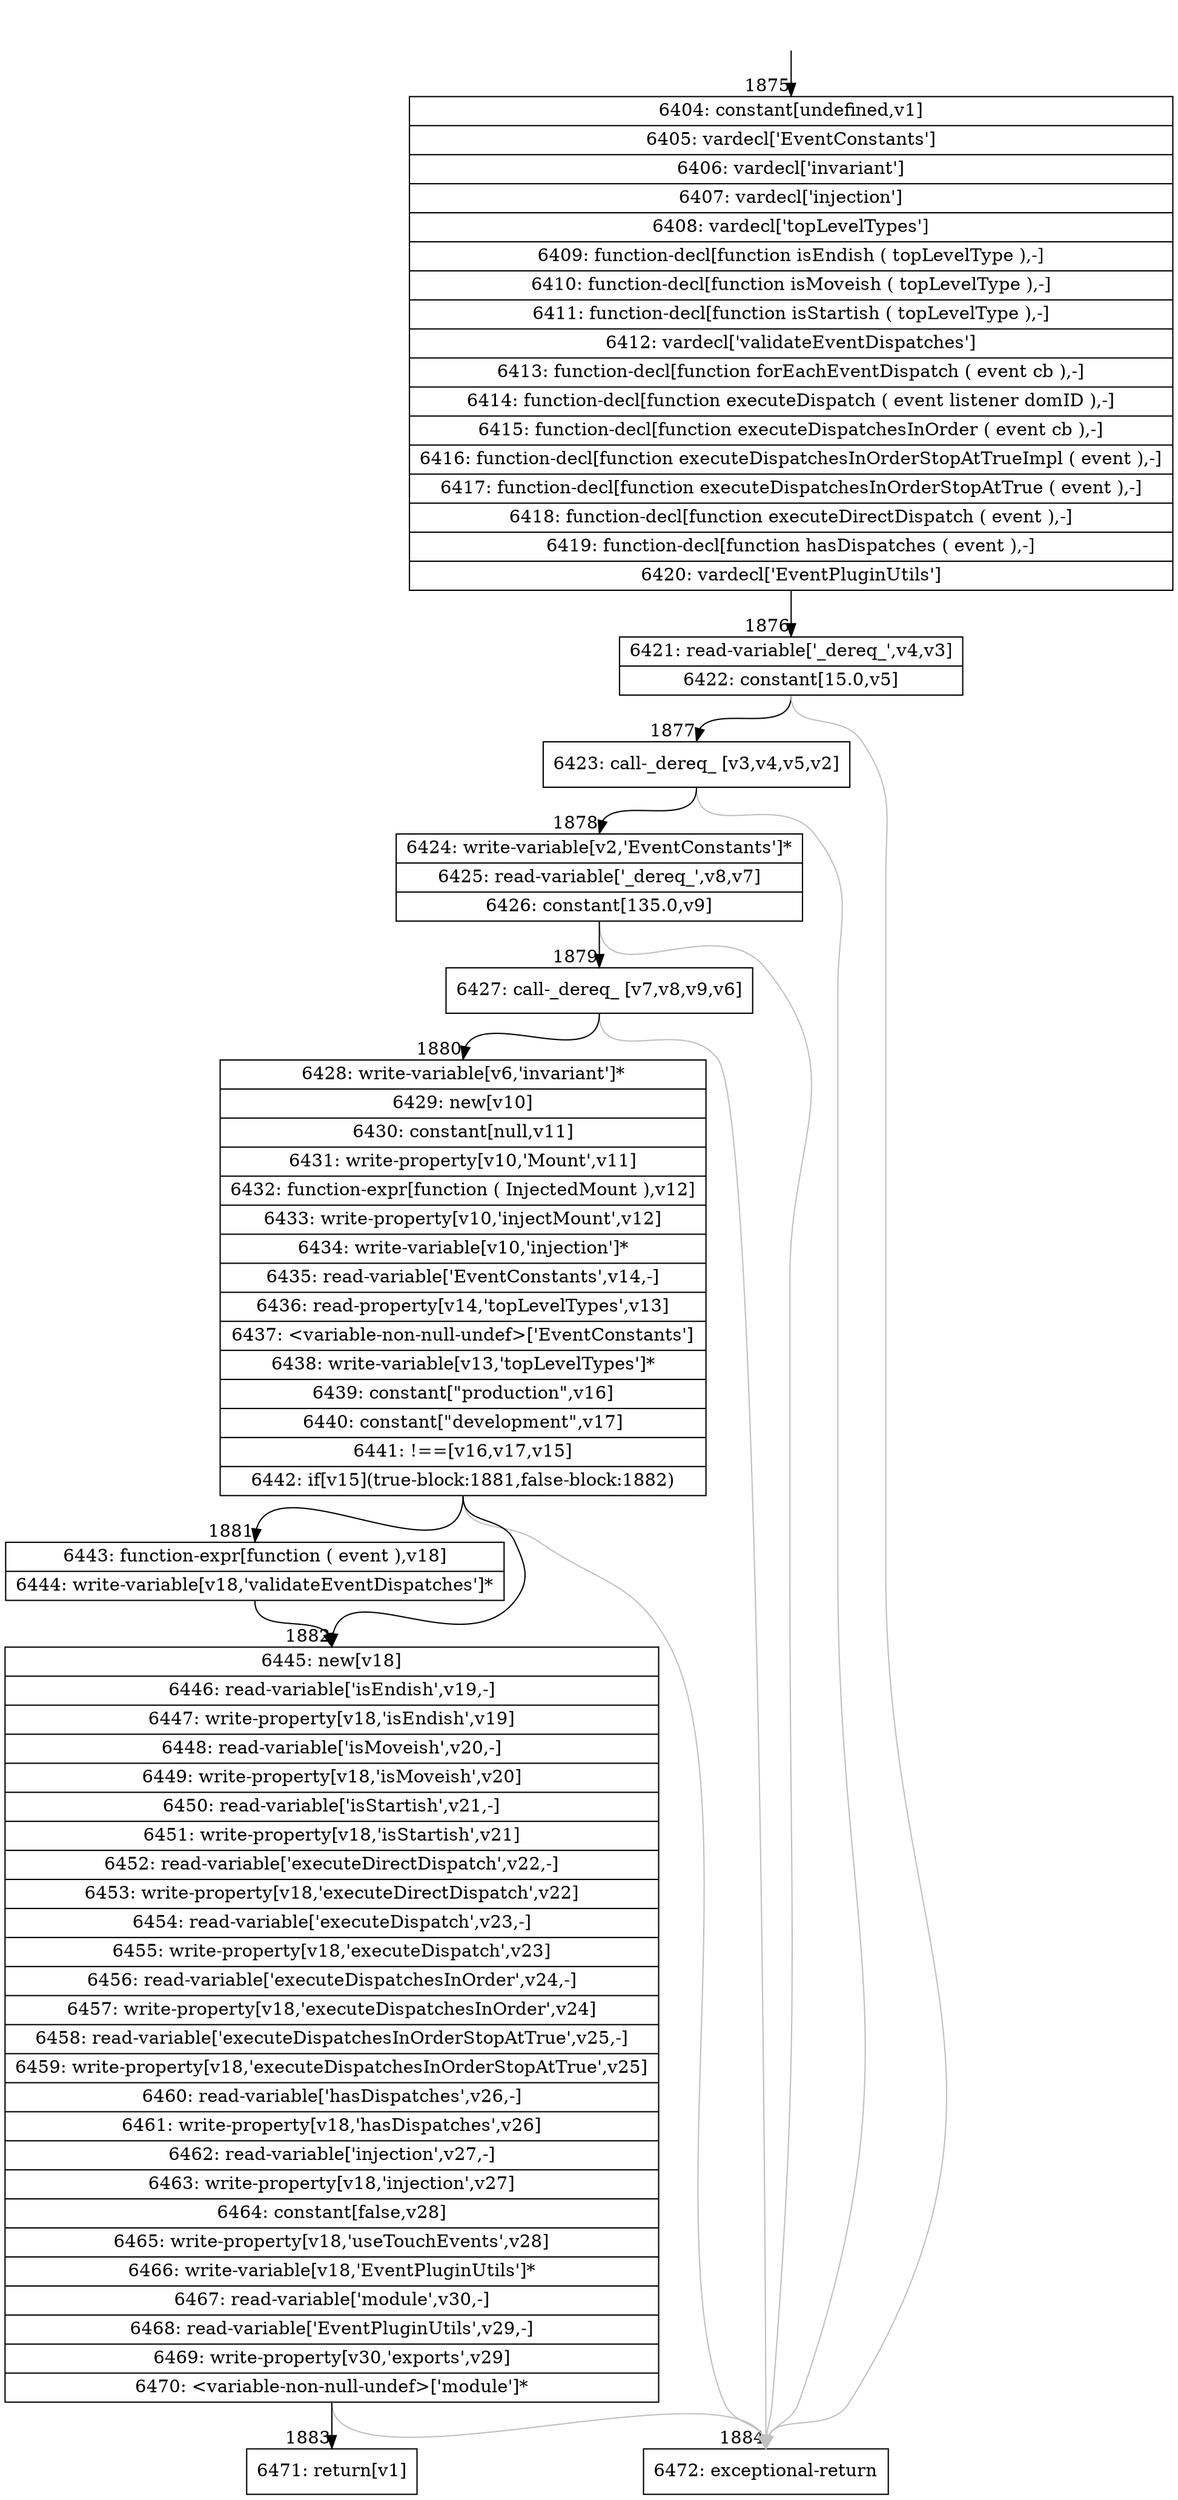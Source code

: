 digraph {
rankdir="TD"
BB_entry114[shape=none,label=""];
BB_entry114 -> BB1875 [tailport=s, headport=n, headlabel="    1875"]
BB1875 [shape=record label="{6404: constant[undefined,v1]|6405: vardecl['EventConstants']|6406: vardecl['invariant']|6407: vardecl['injection']|6408: vardecl['topLevelTypes']|6409: function-decl[function isEndish ( topLevelType ),-]|6410: function-decl[function isMoveish ( topLevelType ),-]|6411: function-decl[function isStartish ( topLevelType ),-]|6412: vardecl['validateEventDispatches']|6413: function-decl[function forEachEventDispatch ( event cb ),-]|6414: function-decl[function executeDispatch ( event listener domID ),-]|6415: function-decl[function executeDispatchesInOrder ( event cb ),-]|6416: function-decl[function executeDispatchesInOrderStopAtTrueImpl ( event ),-]|6417: function-decl[function executeDispatchesInOrderStopAtTrue ( event ),-]|6418: function-decl[function executeDirectDispatch ( event ),-]|6419: function-decl[function hasDispatches ( event ),-]|6420: vardecl['EventPluginUtils']}" ] 
BB1875 -> BB1876 [tailport=s, headport=n, headlabel="      1876"]
BB1876 [shape=record label="{6421: read-variable['_dereq_',v4,v3]|6422: constant[15.0,v5]}" ] 
BB1876 -> BB1877 [tailport=s, headport=n, headlabel="      1877"]
BB1876 -> BB1884 [tailport=s, headport=n, color=gray, headlabel="      1884"]
BB1877 [shape=record label="{6423: call-_dereq_ [v3,v4,v5,v2]}" ] 
BB1877 -> BB1878 [tailport=s, headport=n, headlabel="      1878"]
BB1877 -> BB1884 [tailport=s, headport=n, color=gray]
BB1878 [shape=record label="{6424: write-variable[v2,'EventConstants']*|6425: read-variable['_dereq_',v8,v7]|6426: constant[135.0,v9]}" ] 
BB1878 -> BB1879 [tailport=s, headport=n, headlabel="      1879"]
BB1878 -> BB1884 [tailport=s, headport=n, color=gray]
BB1879 [shape=record label="{6427: call-_dereq_ [v7,v8,v9,v6]}" ] 
BB1879 -> BB1880 [tailport=s, headport=n, headlabel="      1880"]
BB1879 -> BB1884 [tailport=s, headport=n, color=gray]
BB1880 [shape=record label="{6428: write-variable[v6,'invariant']*|6429: new[v10]|6430: constant[null,v11]|6431: write-property[v10,'Mount',v11]|6432: function-expr[function ( InjectedMount ),v12]|6433: write-property[v10,'injectMount',v12]|6434: write-variable[v10,'injection']*|6435: read-variable['EventConstants',v14,-]|6436: read-property[v14,'topLevelTypes',v13]|6437: \<variable-non-null-undef\>['EventConstants']|6438: write-variable[v13,'topLevelTypes']*|6439: constant[\"production\",v16]|6440: constant[\"development\",v17]|6441: !==[v16,v17,v15]|6442: if[v15](true-block:1881,false-block:1882)}" ] 
BB1880 -> BB1881 [tailport=s, headport=n, headlabel="      1881"]
BB1880 -> BB1882 [tailport=s, headport=n, headlabel="      1882"]
BB1880 -> BB1884 [tailport=s, headport=n, color=gray]
BB1881 [shape=record label="{6443: function-expr[function ( event ),v18]|6444: write-variable[v18,'validateEventDispatches']*}" ] 
BB1881 -> BB1882 [tailport=s, headport=n]
BB1882 [shape=record label="{6445: new[v18]|6446: read-variable['isEndish',v19,-]|6447: write-property[v18,'isEndish',v19]|6448: read-variable['isMoveish',v20,-]|6449: write-property[v18,'isMoveish',v20]|6450: read-variable['isStartish',v21,-]|6451: write-property[v18,'isStartish',v21]|6452: read-variable['executeDirectDispatch',v22,-]|6453: write-property[v18,'executeDirectDispatch',v22]|6454: read-variable['executeDispatch',v23,-]|6455: write-property[v18,'executeDispatch',v23]|6456: read-variable['executeDispatchesInOrder',v24,-]|6457: write-property[v18,'executeDispatchesInOrder',v24]|6458: read-variable['executeDispatchesInOrderStopAtTrue',v25,-]|6459: write-property[v18,'executeDispatchesInOrderStopAtTrue',v25]|6460: read-variable['hasDispatches',v26,-]|6461: write-property[v18,'hasDispatches',v26]|6462: read-variable['injection',v27,-]|6463: write-property[v18,'injection',v27]|6464: constant[false,v28]|6465: write-property[v18,'useTouchEvents',v28]|6466: write-variable[v18,'EventPluginUtils']*|6467: read-variable['module',v30,-]|6468: read-variable['EventPluginUtils',v29,-]|6469: write-property[v30,'exports',v29]|6470: \<variable-non-null-undef\>['module']*}" ] 
BB1882 -> BB1883 [tailport=s, headport=n, headlabel="      1883"]
BB1882 -> BB1884 [tailport=s, headport=n, color=gray]
BB1883 [shape=record label="{6471: return[v1]}" ] 
BB1884 [shape=record label="{6472: exceptional-return}" ] 
//#$~ 3404
}
